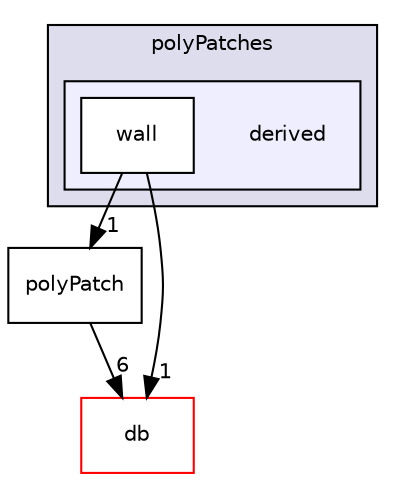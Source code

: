 digraph "src/OpenFOAM/meshes/polyMesh/polyPatches/derived" {
  bgcolor=transparent;
  compound=true
  node [ fontsize="10", fontname="Helvetica"];
  edge [ labelfontsize="10", labelfontname="Helvetica"];
  subgraph clusterdir_67ffeba79fe92b46a9460556346ffbde {
    graph [ bgcolor="#ddddee", pencolor="black", label="polyPatches" fontname="Helvetica", fontsize="10", URL="dir_67ffeba79fe92b46a9460556346ffbde.html"]
  subgraph clusterdir_a5ef85040496783b4d5878389b607442 {
    graph [ bgcolor="#eeeeff", pencolor="black", label="" URL="dir_a5ef85040496783b4d5878389b607442.html"];
    dir_a5ef85040496783b4d5878389b607442 [shape=plaintext label="derived"];
    dir_7679b0be99a8e00b5a737fc0f391b94e [shape=box label="wall" color="black" fillcolor="white" style="filled" URL="dir_7679b0be99a8e00b5a737fc0f391b94e.html"];
  }
  }
  dir_e00799da7fb4d299a4bc01389c26736d [shape=box label="polyPatch" URL="dir_e00799da7fb4d299a4bc01389c26736d.html"];
  dir_63c634f7a7cfd679ac26c67fb30fc32f [shape=box label="db" color="red" URL="dir_63c634f7a7cfd679ac26c67fb30fc32f.html"];
  dir_e00799da7fb4d299a4bc01389c26736d->dir_63c634f7a7cfd679ac26c67fb30fc32f [headlabel="6", labeldistance=1.5 headhref="dir_002333_001985.html"];
  dir_7679b0be99a8e00b5a737fc0f391b94e->dir_e00799da7fb4d299a4bc01389c26736d [headlabel="1", labeldistance=1.5 headhref="dir_002332_002333.html"];
  dir_7679b0be99a8e00b5a737fc0f391b94e->dir_63c634f7a7cfd679ac26c67fb30fc32f [headlabel="1", labeldistance=1.5 headhref="dir_002332_001985.html"];
}

